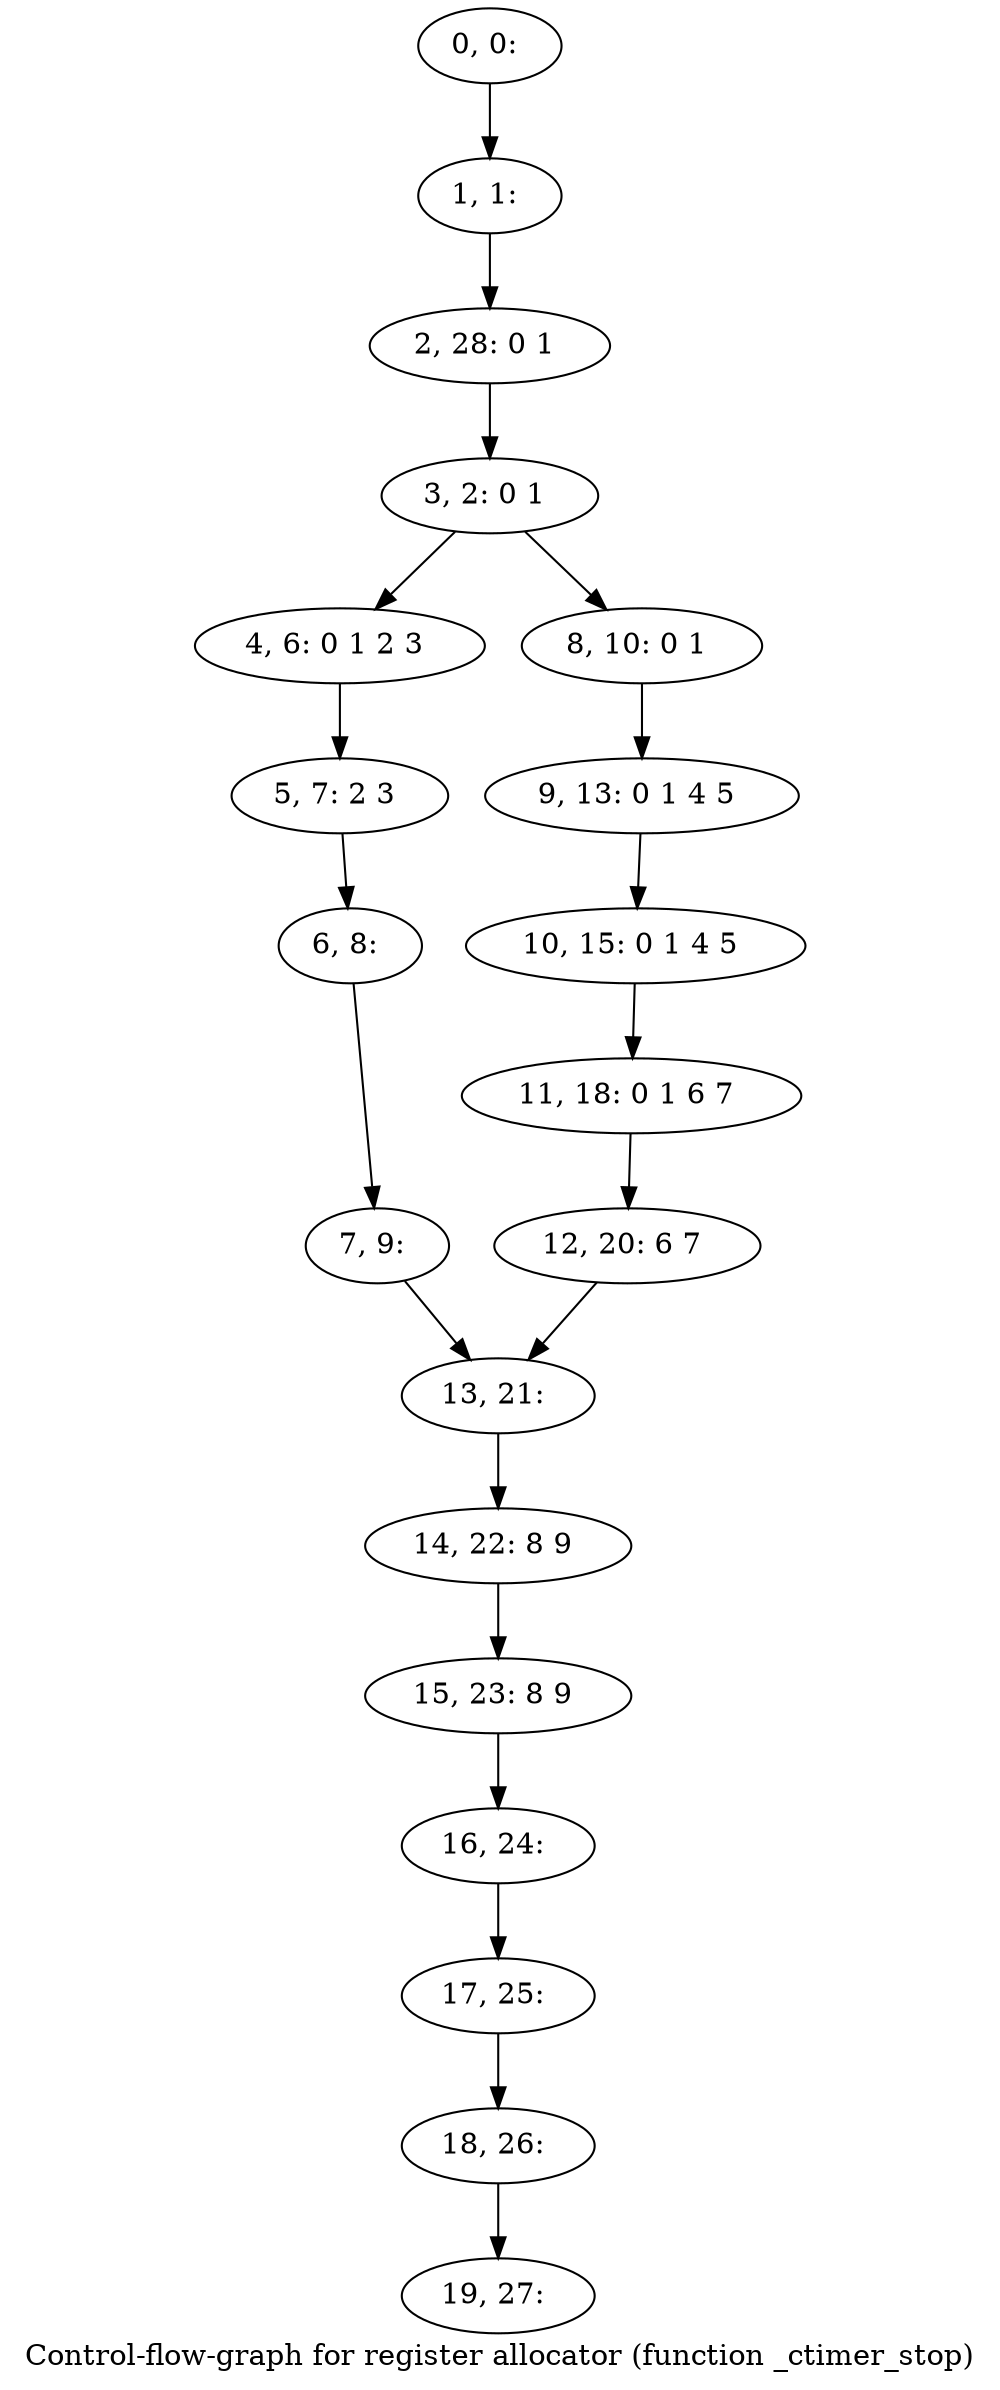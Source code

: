 digraph G {
graph [label="Control-flow-graph for register allocator (function _ctimer_stop)"]
0[label="0, 0: "];
1[label="1, 1: "];
2[label="2, 28: 0 1 "];
3[label="3, 2: 0 1 "];
4[label="4, 6: 0 1 2 3 "];
5[label="5, 7: 2 3 "];
6[label="6, 8: "];
7[label="7, 9: "];
8[label="8, 10: 0 1 "];
9[label="9, 13: 0 1 4 5 "];
10[label="10, 15: 0 1 4 5 "];
11[label="11, 18: 0 1 6 7 "];
12[label="12, 20: 6 7 "];
13[label="13, 21: "];
14[label="14, 22: 8 9 "];
15[label="15, 23: 8 9 "];
16[label="16, 24: "];
17[label="17, 25: "];
18[label="18, 26: "];
19[label="19, 27: "];
0->1 ;
1->2 ;
2->3 ;
3->4 ;
3->8 ;
4->5 ;
5->6 ;
6->7 ;
7->13 ;
8->9 ;
9->10 ;
10->11 ;
11->12 ;
12->13 ;
13->14 ;
14->15 ;
15->16 ;
16->17 ;
17->18 ;
18->19 ;
}
